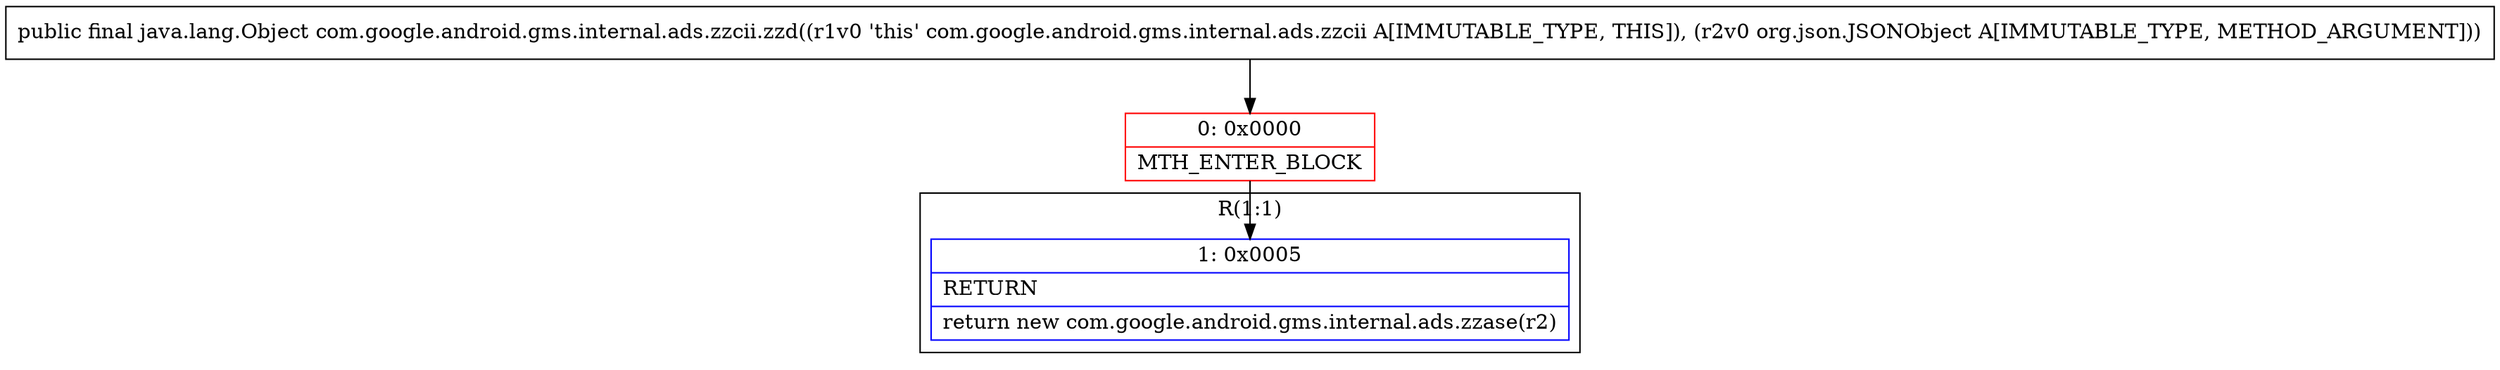 digraph "CFG forcom.google.android.gms.internal.ads.zzcii.zzd(Lorg\/json\/JSONObject;)Ljava\/lang\/Object;" {
subgraph cluster_Region_657598595 {
label = "R(1:1)";
node [shape=record,color=blue];
Node_1 [shape=record,label="{1\:\ 0x0005|RETURN\l|return new com.google.android.gms.internal.ads.zzase(r2)\l}"];
}
Node_0 [shape=record,color=red,label="{0\:\ 0x0000|MTH_ENTER_BLOCK\l}"];
MethodNode[shape=record,label="{public final java.lang.Object com.google.android.gms.internal.ads.zzcii.zzd((r1v0 'this' com.google.android.gms.internal.ads.zzcii A[IMMUTABLE_TYPE, THIS]), (r2v0 org.json.JSONObject A[IMMUTABLE_TYPE, METHOD_ARGUMENT])) }"];
MethodNode -> Node_0;
Node_0 -> Node_1;
}

